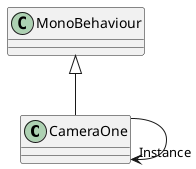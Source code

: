 @startuml
class CameraOne {
}
MonoBehaviour <|-- CameraOne
CameraOne --> "Instance" CameraOne
@enduml
